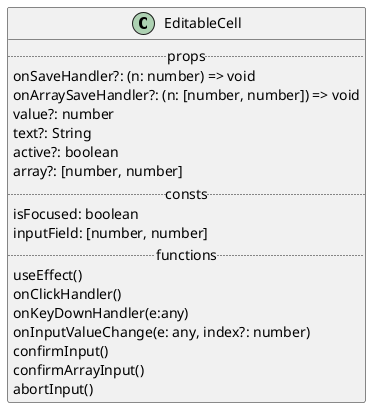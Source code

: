 @startuml

class EditableCell {
  .. props..
  onSaveHandler?: (n: number) => void
  onArraySaveHandler?: (n: [number, number]) => void
  value?: number
  text?: String
  active?: boolean
  array?: [number, number]
  .. consts ..
  isFocused: boolean
  inputField: [number, number]
  .. functions ..
  useEffect()
  onClickHandler()
  onKeyDownHandler(e:any)
  onInputValueChange(e: any, index?: number)
  confirmInput()
  confirmArrayInput()
  abortInput()
}


@enduml
